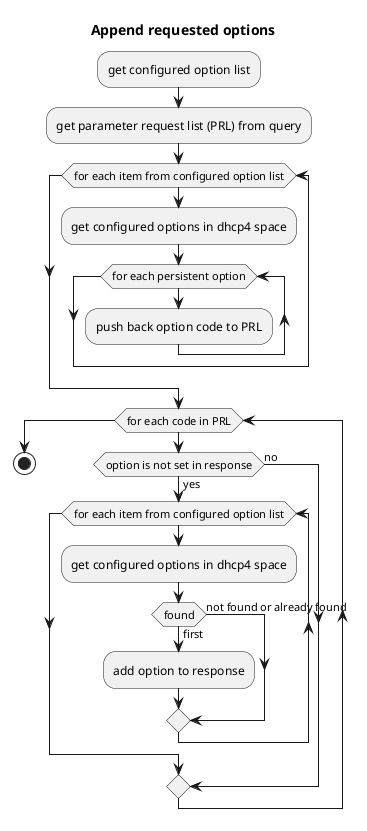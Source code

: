 @startuml

Title Append requested options

:get configured option list;

:get parameter request list (PRL) from query;

while (for each item from configured option list)
  :get configured options in dhcp4 space;
  while (for each persistent option)
    :push back option code to PRL;
  endwhile
endwhile

while (for each code in PRL)
  if (option is not set in response) then (yes)
    while (for each item from configured option list)
      :get configured options in dhcp4 space;
      if (found) then (first)
        :add option to response;
      else (not found or already found)
      endif
    endwhile
  else (no)
  endif
endwhile
->done;
stop

@enduml
